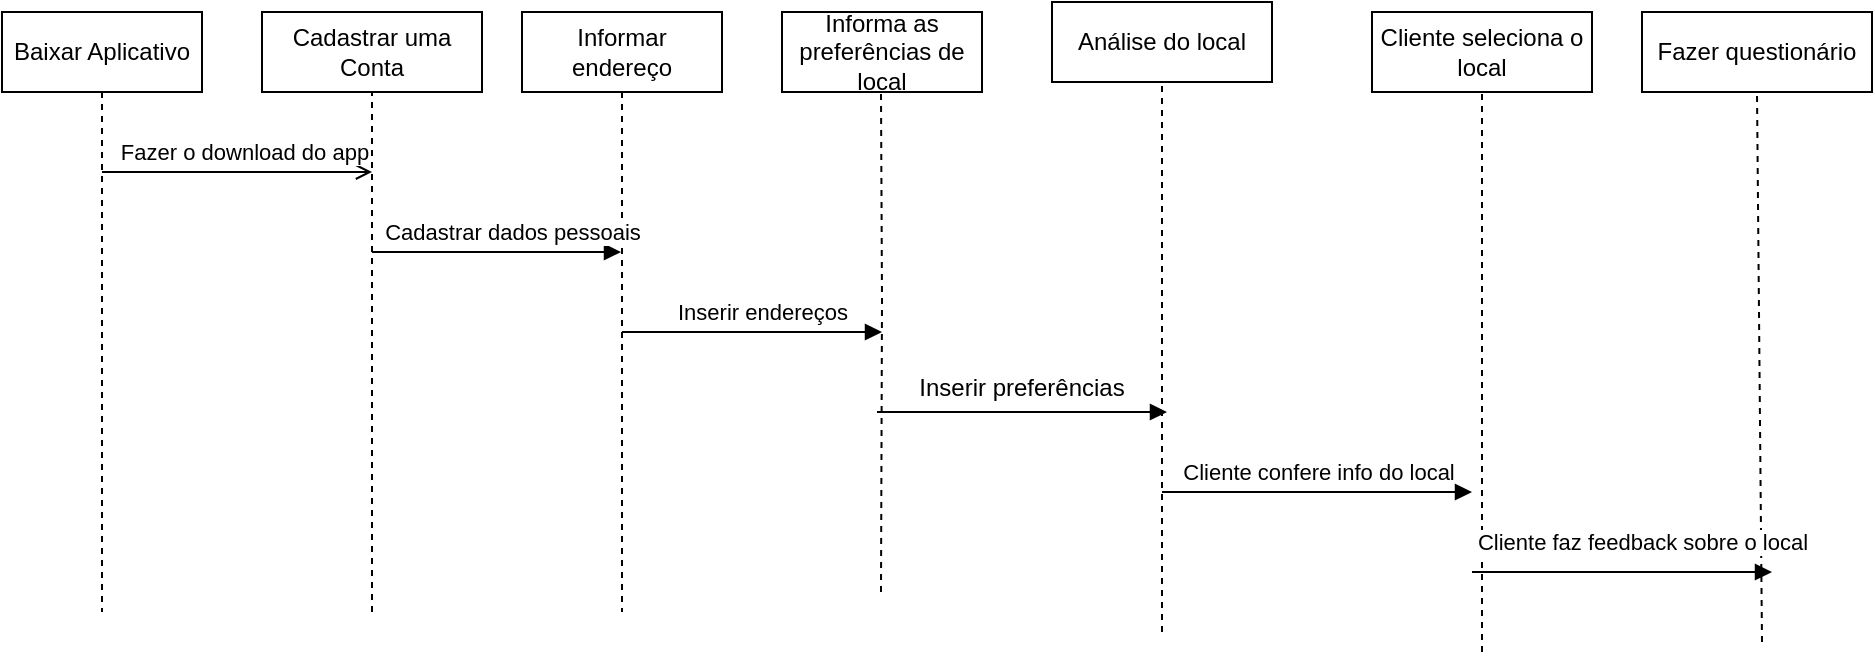 <mxfile version="22.0.6" type="github">
  <diagram name="Page-1" id="2YBvvXClWsGukQMizWep">
    <mxGraphModel dx="1163" dy="631" grid="1" gridSize="5" guides="1" tooltips="1" connect="1" arrows="1" fold="1" page="1" pageScale="1" pageWidth="2336" pageHeight="1654" math="0" shadow="0">
      <root>
        <mxCell id="0" />
        <mxCell id="1" parent="0" />
        <mxCell id="aM9ryv3xv72pqoxQDRHE-1" value="Baixar Aplicativo" style="shape=umlLifeline;perimeter=lifelinePerimeter;whiteSpace=wrap;html=1;container=0;dropTarget=0;collapsible=0;recursiveResize=0;outlineConnect=0;portConstraint=eastwest;newEdgeStyle={&quot;edgeStyle&quot;:&quot;elbowEdgeStyle&quot;,&quot;elbow&quot;:&quot;vertical&quot;,&quot;curved&quot;:0,&quot;rounded&quot;:0};" parent="1" vertex="1">
          <mxGeometry x="40" y="40" width="100" height="300" as="geometry" />
        </mxCell>
        <mxCell id="aM9ryv3xv72pqoxQDRHE-5" value="Informar endereço" style="shape=umlLifeline;perimeter=lifelinePerimeter;whiteSpace=wrap;html=1;container=0;dropTarget=0;collapsible=0;recursiveResize=0;outlineConnect=0;portConstraint=eastwest;newEdgeStyle={&quot;edgeStyle&quot;:&quot;elbowEdgeStyle&quot;,&quot;elbow&quot;:&quot;vertical&quot;,&quot;curved&quot;:0,&quot;rounded&quot;:0};" parent="1" vertex="1">
          <mxGeometry x="300" y="40" width="100" height="300" as="geometry" />
        </mxCell>
        <mxCell id="jUISGqayJpAOq9cSqCWK-1" value="Informa as preferências de local" style="rounded=0;whiteSpace=wrap;html=1;" parent="1" vertex="1">
          <mxGeometry x="430" y="40" width="100" height="40" as="geometry" />
        </mxCell>
        <mxCell id="jUISGqayJpAOq9cSqCWK-3" value="" style="endArrow=none;dashed=1;html=1;rounded=0;" parent="1" edge="1">
          <mxGeometry width="50" height="50" relative="1" as="geometry">
            <mxPoint x="479.5" y="330" as="sourcePoint" />
            <mxPoint x="479.5" y="80" as="targetPoint" />
            <Array as="points">
              <mxPoint x="480" y="185" />
            </Array>
          </mxGeometry>
        </mxCell>
        <mxCell id="jUISGqayJpAOq9cSqCWK-4" value="Cadastrar uma Conta" style="rounded=0;whiteSpace=wrap;html=1;" parent="1" vertex="1">
          <mxGeometry x="170" y="40" width="110" height="40" as="geometry" />
        </mxCell>
        <mxCell id="jUISGqayJpAOq9cSqCWK-5" value="" style="endArrow=none;dashed=1;html=1;rounded=0;entryX=0.5;entryY=1;entryDx=0;entryDy=0;" parent="1" target="jUISGqayJpAOq9cSqCWK-4" edge="1">
          <mxGeometry width="50" height="50" relative="1" as="geometry">
            <mxPoint x="225" y="340" as="sourcePoint" />
            <mxPoint x="310" y="160" as="targetPoint" />
          </mxGeometry>
        </mxCell>
        <mxCell id="jUISGqayJpAOq9cSqCWK-6" value="Cliente seleciona o local" style="rounded=0;whiteSpace=wrap;html=1;" parent="1" vertex="1">
          <mxGeometry x="725" y="40" width="110" height="40" as="geometry" />
        </mxCell>
        <mxCell id="jUISGqayJpAOq9cSqCWK-7" value="" style="endArrow=none;dashed=1;html=1;rounded=0;entryX=0.5;entryY=1;entryDx=0;entryDy=0;" parent="1" target="jUISGqayJpAOq9cSqCWK-6" edge="1">
          <mxGeometry width="50" height="50" relative="1" as="geometry">
            <mxPoint x="780" y="360" as="sourcePoint" />
            <mxPoint x="660" y="110" as="targetPoint" />
          </mxGeometry>
        </mxCell>
        <mxCell id="gNpTTptKBmjKkO48R3PE-2" value="" style="endArrow=open;html=1;rounded=0;endFill=0;" edge="1" parent="1">
          <mxGeometry relative="1" as="geometry">
            <mxPoint x="90" y="120" as="sourcePoint" />
            <mxPoint x="225" y="120" as="targetPoint" />
            <Array as="points">
              <mxPoint x="140" y="120" />
              <mxPoint x="170" y="120" />
            </Array>
          </mxGeometry>
        </mxCell>
        <mxCell id="gNpTTptKBmjKkO48R3PE-3" value="Fazer o download do app" style="edgeLabel;resizable=0;html=1;align=center;verticalAlign=middle;" connectable="0" vertex="1" parent="gNpTTptKBmjKkO48R3PE-2">
          <mxGeometry relative="1" as="geometry">
            <mxPoint x="3" y="-10" as="offset" />
          </mxGeometry>
        </mxCell>
        <mxCell id="gNpTTptKBmjKkO48R3PE-4" value="" style="endArrow=block;html=1;rounded=0;endFill=1;" edge="1" parent="1">
          <mxGeometry relative="1" as="geometry">
            <mxPoint x="225" y="160" as="sourcePoint" />
            <mxPoint x="349.5" y="160" as="targetPoint" />
            <Array as="points">
              <mxPoint x="270" y="160" />
              <mxPoint x="330" y="160" />
            </Array>
          </mxGeometry>
        </mxCell>
        <mxCell id="gNpTTptKBmjKkO48R3PE-6" value="" style="endArrow=block;html=1;rounded=0;endFill=1;" edge="1" parent="1" source="aM9ryv3xv72pqoxQDRHE-5">
          <mxGeometry relative="1" as="geometry">
            <mxPoint x="360" y="200" as="sourcePoint" />
            <mxPoint x="480" y="200" as="targetPoint" />
            <Array as="points">
              <mxPoint x="400" y="200" />
              <mxPoint x="425" y="200" />
              <mxPoint x="455" y="200" />
            </Array>
          </mxGeometry>
        </mxCell>
        <mxCell id="gNpTTptKBmjKkO48R3PE-7" value="Cadastrar dados pessoais" style="edgeLabel;resizable=0;html=1;align=center;verticalAlign=middle;" connectable="0" vertex="1" parent="gNpTTptKBmjKkO48R3PE-6">
          <mxGeometry relative="1" as="geometry">
            <mxPoint x="-120" y="-50" as="offset" />
          </mxGeometry>
        </mxCell>
        <mxCell id="gNpTTptKBmjKkO48R3PE-8" value="" style="endArrow=block;html=1;rounded=0;endFill=1;" edge="1" parent="1">
          <mxGeometry relative="1" as="geometry">
            <mxPoint x="477.5" y="240" as="sourcePoint" />
            <mxPoint x="622.5" y="240" as="targetPoint" />
          </mxGeometry>
        </mxCell>
        <mxCell id="gNpTTptKBmjKkO48R3PE-9" value="Inserir endereços" style="edgeLabel;resizable=0;html=1;align=center;verticalAlign=middle;" connectable="0" vertex="1" parent="gNpTTptKBmjKkO48R3PE-8">
          <mxGeometry relative="1" as="geometry">
            <mxPoint x="-130" y="-50" as="offset" />
          </mxGeometry>
        </mxCell>
        <mxCell id="gNpTTptKBmjKkO48R3PE-10" value="Fazer questionário" style="rounded=0;whiteSpace=wrap;html=1;" vertex="1" parent="1">
          <mxGeometry x="860" y="40" width="115" height="40" as="geometry" />
        </mxCell>
        <mxCell id="gNpTTptKBmjKkO48R3PE-11" value="" style="endArrow=none;dashed=1;html=1;rounded=0;entryX=0.5;entryY=1;entryDx=0;entryDy=0;" edge="1" parent="1" target="gNpTTptKBmjKkO48R3PE-10">
          <mxGeometry width="50" height="50" relative="1" as="geometry">
            <mxPoint x="920" y="355" as="sourcePoint" />
            <mxPoint x="795" y="125" as="targetPoint" />
            <Array as="points" />
          </mxGeometry>
        </mxCell>
        <mxCell id="gNpTTptKBmjKkO48R3PE-12" value="" style="endArrow=block;html=1;rounded=0;endFill=1;" edge="1" parent="1">
          <mxGeometry relative="1" as="geometry">
            <mxPoint x="775" y="320" as="sourcePoint" />
            <mxPoint x="925" y="320" as="targetPoint" />
          </mxGeometry>
        </mxCell>
        <mxCell id="gNpTTptKBmjKkO48R3PE-13" value="Cliente faz feedback sobre o local" style="edgeLabel;resizable=0;html=1;align=center;verticalAlign=middle;" connectable="0" vertex="1" parent="gNpTTptKBmjKkO48R3PE-12">
          <mxGeometry relative="1" as="geometry">
            <mxPoint x="10" y="-15" as="offset" />
          </mxGeometry>
        </mxCell>
        <mxCell id="gNpTTptKBmjKkO48R3PE-14" value="Inserir preferências" style="text;html=1;strokeColor=none;fillColor=none;align=center;verticalAlign=middle;whiteSpace=wrap;rounded=0;" vertex="1" parent="1">
          <mxGeometry x="495" y="210" width="110" height="35" as="geometry" />
        </mxCell>
        <mxCell id="gNpTTptKBmjKkO48R3PE-15" value="Análise do local" style="rounded=0;whiteSpace=wrap;html=1;" vertex="1" parent="1">
          <mxGeometry x="565" y="35" width="110" height="40" as="geometry" />
        </mxCell>
        <mxCell id="gNpTTptKBmjKkO48R3PE-16" value="" style="endArrow=none;dashed=1;html=1;rounded=0;entryX=0.5;entryY=1;entryDx=0;entryDy=0;" edge="1" parent="1" target="gNpTTptKBmjKkO48R3PE-15">
          <mxGeometry width="50" height="50" relative="1" as="geometry">
            <mxPoint x="620" y="350" as="sourcePoint" />
            <mxPoint x="540" y="175" as="targetPoint" />
          </mxGeometry>
        </mxCell>
        <mxCell id="gNpTTptKBmjKkO48R3PE-17" value="" style="endArrow=block;html=1;rounded=0;endFill=1;" edge="1" parent="1">
          <mxGeometry relative="1" as="geometry">
            <mxPoint x="620" y="280" as="sourcePoint" />
            <mxPoint x="775" y="280" as="targetPoint" />
          </mxGeometry>
        </mxCell>
        <mxCell id="gNpTTptKBmjKkO48R3PE-18" value="Cliente confere info do local" style="edgeLabel;resizable=0;html=1;align=center;verticalAlign=middle;" connectable="0" vertex="1" parent="gNpTTptKBmjKkO48R3PE-17">
          <mxGeometry relative="1" as="geometry">
            <mxPoint y="-10" as="offset" />
          </mxGeometry>
        </mxCell>
      </root>
    </mxGraphModel>
  </diagram>
</mxfile>
